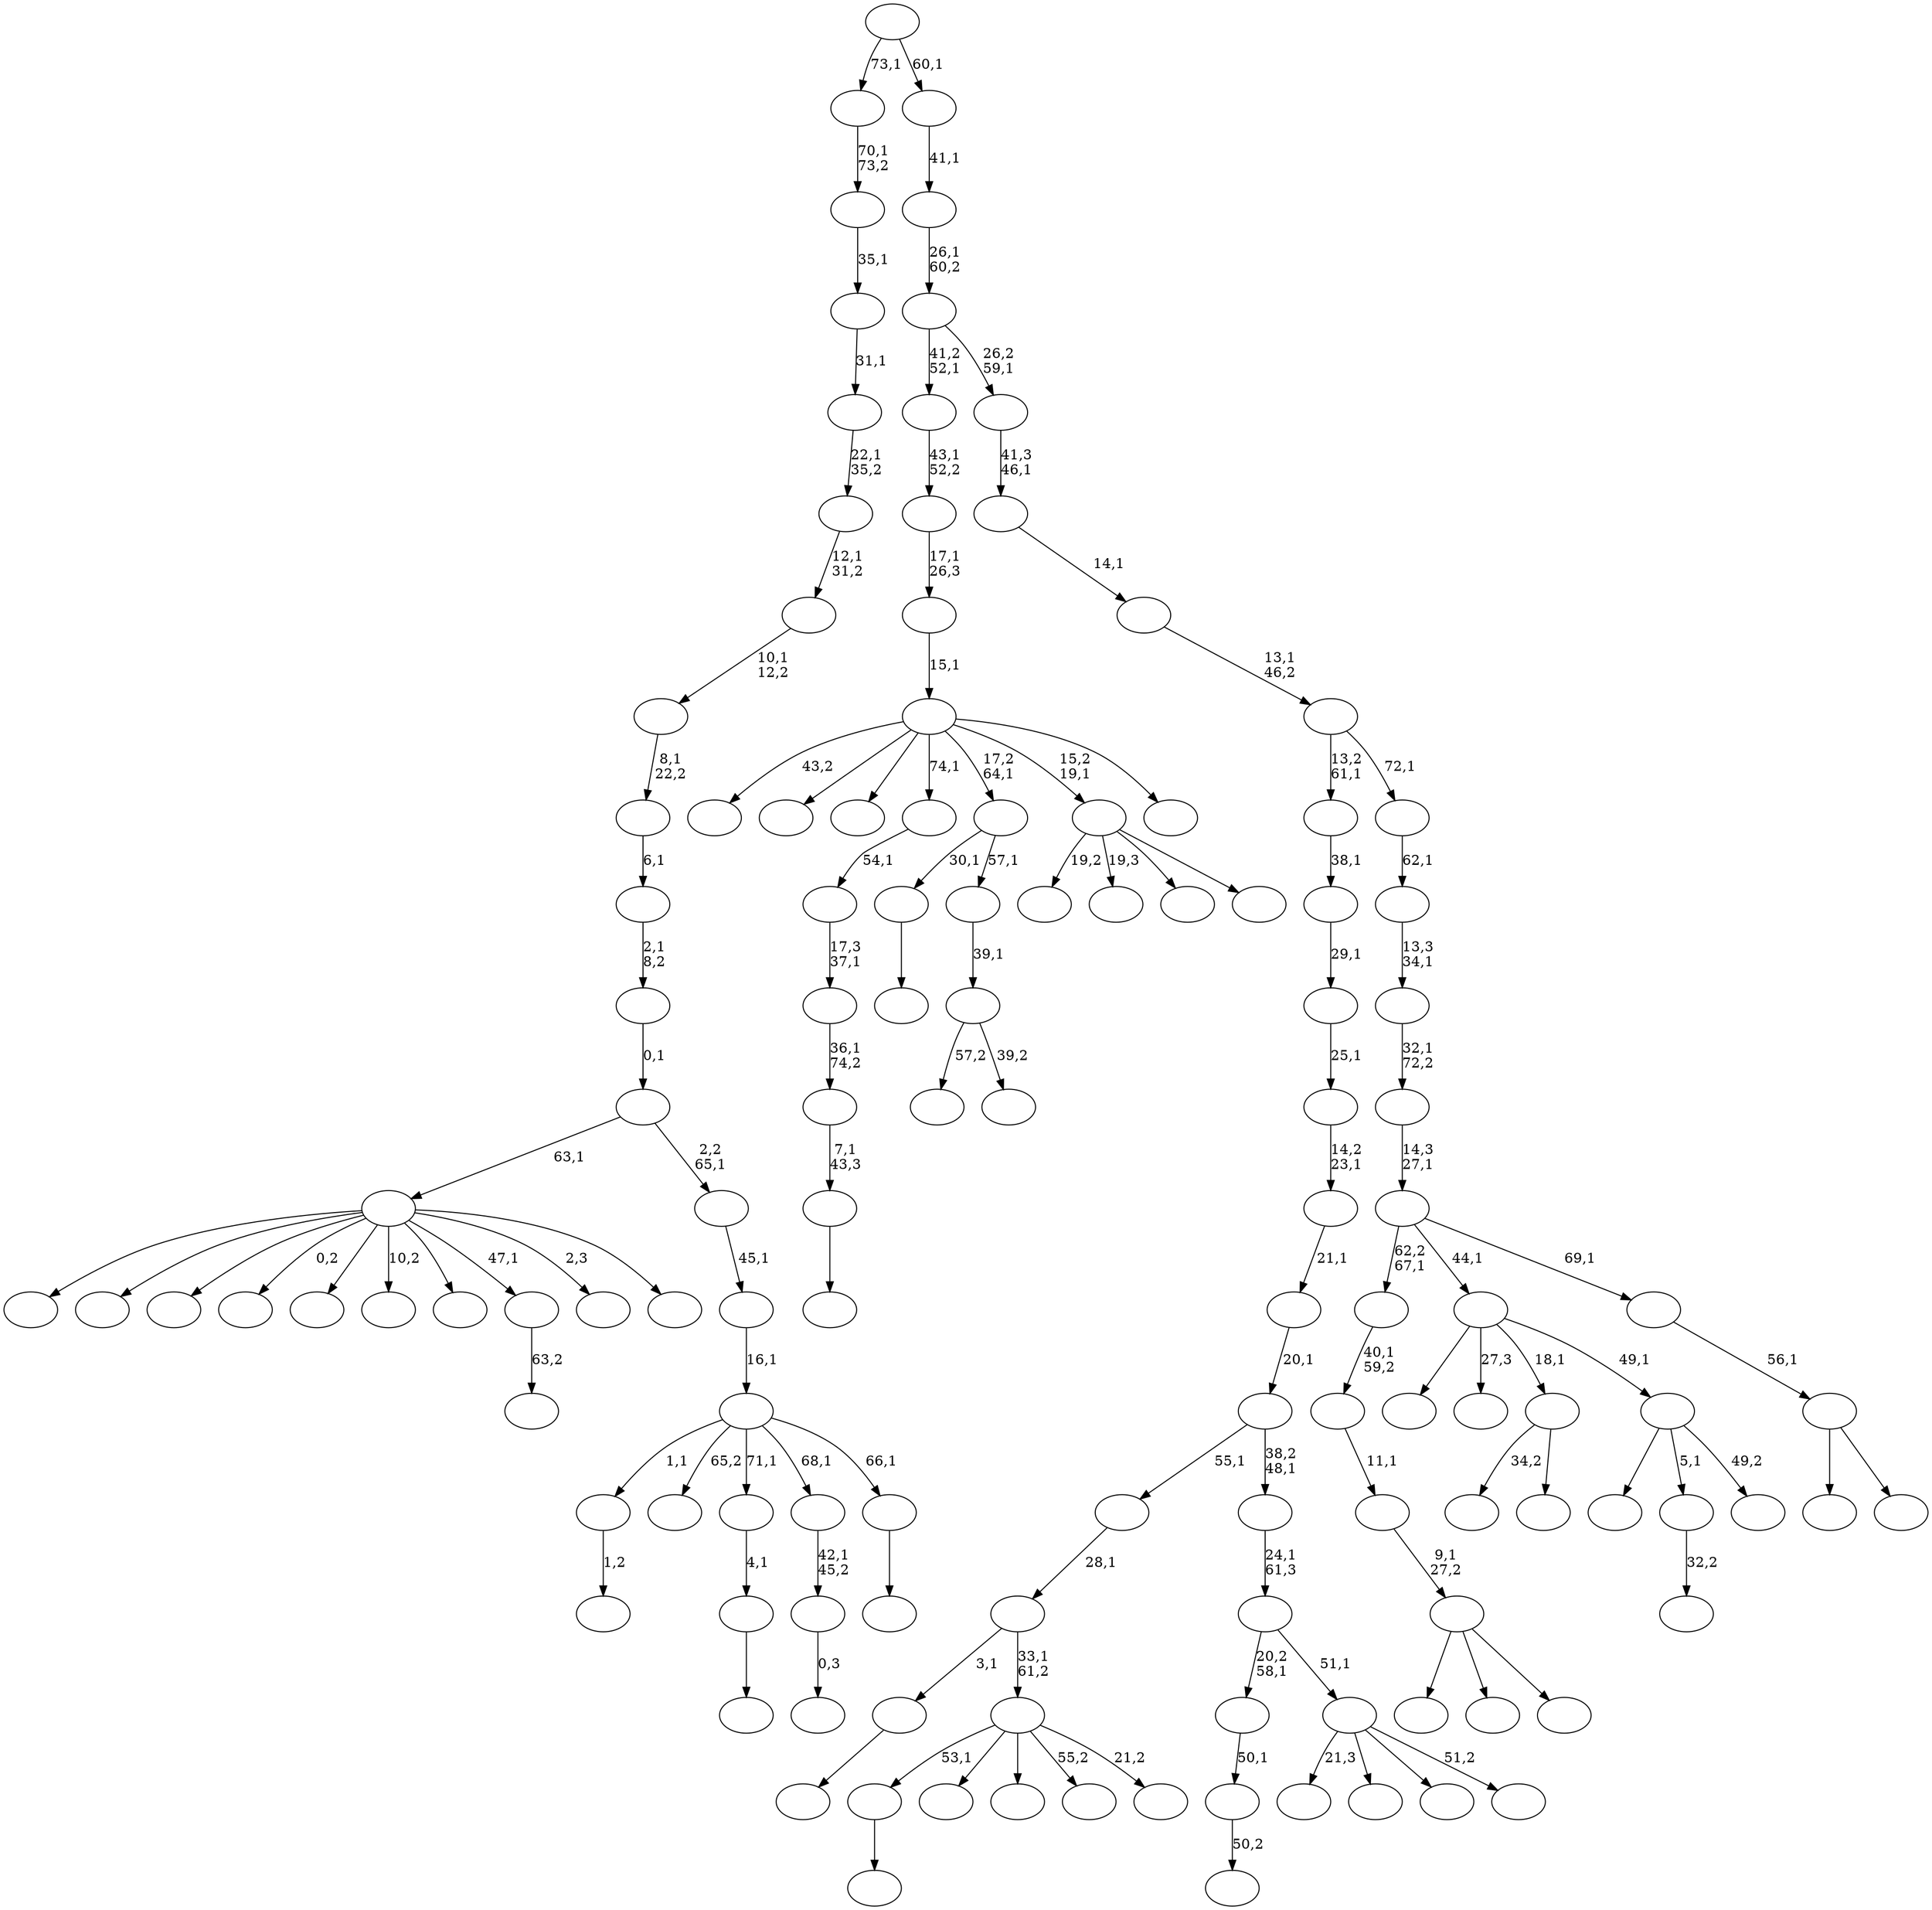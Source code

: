 digraph T {
	125 [label=""]
	124 [label=""]
	123 [label=""]
	122 [label=""]
	121 [label=""]
	120 [label=""]
	119 [label=""]
	118 [label=""]
	117 [label=""]
	116 [label=""]
	115 [label=""]
	114 [label=""]
	113 [label=""]
	112 [label=""]
	111 [label=""]
	110 [label=""]
	109 [label=""]
	108 [label=""]
	107 [label=""]
	106 [label=""]
	105 [label=""]
	104 [label=""]
	103 [label=""]
	102 [label=""]
	101 [label=""]
	100 [label=""]
	99 [label=""]
	98 [label=""]
	97 [label=""]
	96 [label=""]
	95 [label=""]
	94 [label=""]
	93 [label=""]
	92 [label=""]
	91 [label=""]
	90 [label=""]
	89 [label=""]
	88 [label=""]
	87 [label=""]
	86 [label=""]
	85 [label=""]
	84 [label=""]
	83 [label=""]
	82 [label=""]
	81 [label=""]
	80 [label=""]
	79 [label=""]
	78 [label=""]
	77 [label=""]
	76 [label=""]
	75 [label=""]
	74 [label=""]
	73 [label=""]
	72 [label=""]
	71 [label=""]
	70 [label=""]
	69 [label=""]
	68 [label=""]
	67 [label=""]
	66 [label=""]
	65 [label=""]
	64 [label=""]
	63 [label=""]
	62 [label=""]
	61 [label=""]
	60 [label=""]
	59 [label=""]
	58 [label=""]
	57 [label=""]
	56 [label=""]
	55 [label=""]
	54 [label=""]
	53 [label=""]
	52 [label=""]
	51 [label=""]
	50 [label=""]
	49 [label=""]
	48 [label=""]
	47 [label=""]
	46 [label=""]
	45 [label=""]
	44 [label=""]
	43 [label=""]
	42 [label=""]
	41 [label=""]
	40 [label=""]
	39 [label=""]
	38 [label=""]
	37 [label=""]
	36 [label=""]
	35 [label=""]
	34 [label=""]
	33 [label=""]
	32 [label=""]
	31 [label=""]
	30 [label=""]
	29 [label=""]
	28 [label=""]
	27 [label=""]
	26 [label=""]
	25 [label=""]
	24 [label=""]
	23 [label=""]
	22 [label=""]
	21 [label=""]
	20 [label=""]
	19 [label=""]
	18 [label=""]
	17 [label=""]
	16 [label=""]
	15 [label=""]
	14 [label=""]
	13 [label=""]
	12 [label=""]
	11 [label=""]
	10 [label=""]
	9 [label=""]
	8 [label=""]
	7 [label=""]
	6 [label=""]
	5 [label=""]
	4 [label=""]
	3 [label=""]
	2 [label=""]
	1 [label=""]
	0 [label=""]
	123 -> 124 [label=""]
	119 -> 120 [label="1,2"]
	107 -> 108 [label=""]
	106 -> 107 [label="4,1"]
	97 -> 98 [label="50,2"]
	96 -> 97 [label="50,1"]
	92 -> 115 [label=""]
	92 -> 95 [label=""]
	92 -> 93 [label=""]
	91 -> 92 [label="9,1\n27,2"]
	90 -> 91 [label="11,1"]
	89 -> 90 [label="40,1\n59,2"]
	83 -> 84 [label=""]
	81 -> 82 [label=""]
	80 -> 81 [label="7,1\n43,3"]
	79 -> 80 [label="36,1\n74,2"]
	78 -> 79 [label="17,3\n37,1"]
	77 -> 78 [label="54,1"]
	75 -> 111 [label="34,2"]
	75 -> 76 [label=""]
	72 -> 100 [label="57,2"]
	72 -> 73 [label="39,2"]
	71 -> 72 [label="39,1"]
	70 -> 83 [label="30,1"]
	70 -> 71 [label="57,1"]
	67 -> 68 [label=""]
	65 -> 66 [label="32,2"]
	63 -> 125 [label="19,2"]
	63 -> 122 [label="19,3"]
	63 -> 85 [label=""]
	63 -> 64 [label=""]
	61 -> 123 [label="53,1"]
	61 -> 109 [label=""]
	61 -> 104 [label=""]
	61 -> 69 [label="55,2"]
	61 -> 62 [label="21,2"]
	60 -> 67 [label="3,1"]
	60 -> 61 [label="33,1\n61,2"]
	59 -> 60 [label="28,1"]
	57 -> 58 [label="63,2"]
	54 -> 55 [label="0,3"]
	53 -> 54 [label="42,1\n45,2"]
	51 -> 121 [label=""]
	51 -> 112 [label=""]
	51 -> 103 [label=""]
	51 -> 99 [label="0,2"]
	51 -> 94 [label=""]
	51 -> 88 [label="10,2"]
	51 -> 86 [label=""]
	51 -> 57 [label="47,1"]
	51 -> 56 [label="2,3"]
	51 -> 52 [label=""]
	49 -> 74 [label=""]
	49 -> 65 [label="5,1"]
	49 -> 50 [label="49,2"]
	48 -> 113 [label=""]
	48 -> 105 [label="27,3"]
	48 -> 75 [label="18,1"]
	48 -> 49 [label="49,1"]
	46 -> 118 [label="43,2"]
	46 -> 114 [label=""]
	46 -> 101 [label=""]
	46 -> 77 [label="74,1"]
	46 -> 70 [label="17,2\n64,1"]
	46 -> 63 [label="15,2\n19,1"]
	46 -> 47 [label=""]
	45 -> 46 [label="15,1"]
	44 -> 45 [label="17,1\n26,3"]
	43 -> 44 [label="43,1\n52,2"]
	41 -> 117 [label="21,3"]
	41 -> 116 [label=""]
	41 -> 87 [label=""]
	41 -> 42 [label="51,2"]
	40 -> 96 [label="20,2\n58,1"]
	40 -> 41 [label="51,1"]
	39 -> 40 [label="24,1\n61,3"]
	38 -> 59 [label="55,1"]
	38 -> 39 [label="38,2\n48,1"]
	37 -> 38 [label="20,1"]
	36 -> 37 [label="21,1"]
	35 -> 36 [label="14,2\n23,1"]
	34 -> 35 [label="25,1"]
	33 -> 34 [label="29,1"]
	32 -> 33 [label="38,1"]
	30 -> 31 [label=""]
	29 -> 119 [label="1,1"]
	29 -> 110 [label="65,2"]
	29 -> 106 [label="71,1"]
	29 -> 53 [label="68,1"]
	29 -> 30 [label="66,1"]
	28 -> 29 [label="16,1"]
	27 -> 28 [label="45,1"]
	26 -> 51 [label="63,1"]
	26 -> 27 [label="2,2\n65,1"]
	25 -> 26 [label="0,1"]
	24 -> 25 [label="2,1\n8,2"]
	23 -> 24 [label="6,1"]
	22 -> 23 [label="8,1\n22,2"]
	21 -> 22 [label="10,1\n12,2"]
	20 -> 21 [label="12,1\n31,2"]
	19 -> 20 [label="22,1\n35,2"]
	18 -> 19 [label="31,1"]
	17 -> 18 [label="35,1"]
	16 -> 17 [label="70,1\n73,2"]
	14 -> 102 [label=""]
	14 -> 15 [label=""]
	13 -> 14 [label="56,1"]
	12 -> 89 [label="62,2\n67,1"]
	12 -> 48 [label="44,1"]
	12 -> 13 [label="69,1"]
	11 -> 12 [label="14,3\n27,1"]
	10 -> 11 [label="32,1\n72,2"]
	9 -> 10 [label="13,3\n34,1"]
	8 -> 9 [label="62,1"]
	7 -> 32 [label="13,2\n61,1"]
	7 -> 8 [label="72,1"]
	6 -> 7 [label="13,1\n46,2"]
	5 -> 6 [label="14,1"]
	4 -> 5 [label="41,3\n46,1"]
	3 -> 43 [label="41,2\n52,1"]
	3 -> 4 [label="26,2\n59,1"]
	2 -> 3 [label="26,1\n60,2"]
	1 -> 2 [label="41,1"]
	0 -> 16 [label="73,1"]
	0 -> 1 [label="60,1"]
}
